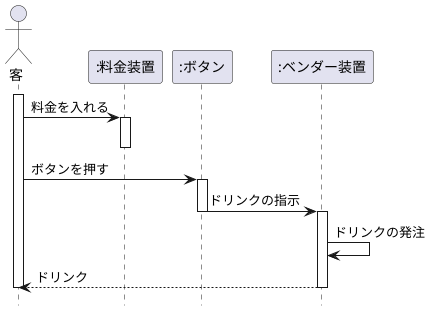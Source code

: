 @startuml
hide footbox
Actor 客 as a
participant ":料金装置" as b
participant ":ボタン" as c
participant ":ベンダー装置" as d

activate a
a -> b :料金を入れる
activate b
deactivate b
a -> c :ボタンを押す
activate c
c -> d : ドリンクの指示
deactivate c
activate d
d -> d :ドリンクの発注
d --> a : ドリンク
deactivate d
deactivate a
@enduml
